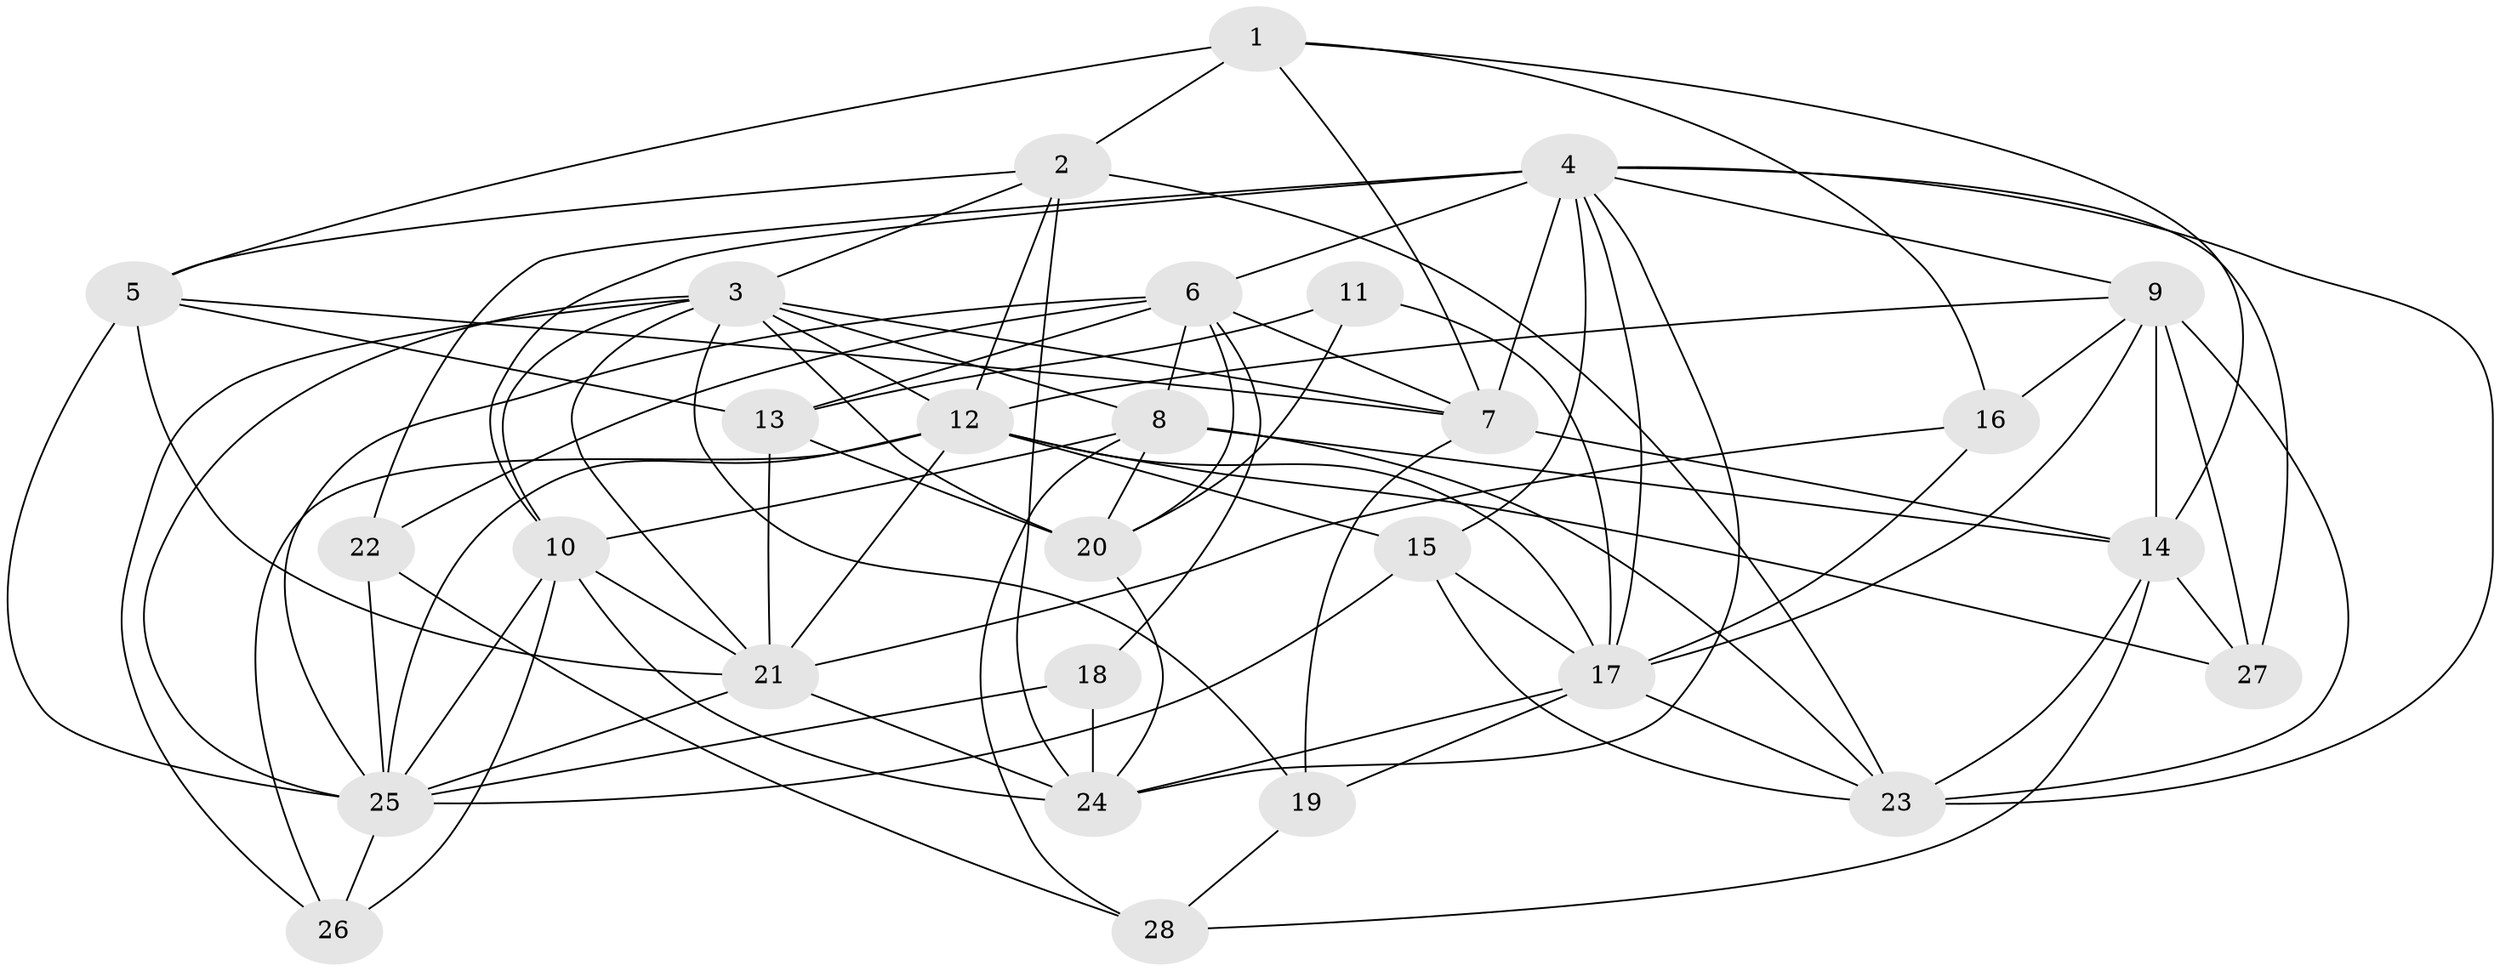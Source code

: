 // original degree distribution, {4: 1.0}
// Generated by graph-tools (version 1.1) at 2025/53/03/04/25 22:53:34]
// undirected, 28 vertices, 88 edges
graph export_dot {
  node [color=gray90,style=filled];
  1;
  2;
  3;
  4;
  5;
  6;
  7;
  8;
  9;
  10;
  11;
  12;
  13;
  14;
  15;
  16;
  17;
  18;
  19;
  20;
  21;
  22;
  23;
  24;
  25;
  26;
  27;
  28;
  1 -- 2 [weight=1.0];
  1 -- 5 [weight=2.0];
  1 -- 7 [weight=1.0];
  1 -- 14 [weight=1.0];
  1 -- 16 [weight=1.0];
  2 -- 3 [weight=1.0];
  2 -- 5 [weight=1.0];
  2 -- 12 [weight=1.0];
  2 -- 23 [weight=1.0];
  2 -- 24 [weight=3.0];
  3 -- 7 [weight=1.0];
  3 -- 8 [weight=1.0];
  3 -- 10 [weight=1.0];
  3 -- 12 [weight=2.0];
  3 -- 19 [weight=2.0];
  3 -- 20 [weight=1.0];
  3 -- 21 [weight=1.0];
  3 -- 25 [weight=1.0];
  3 -- 26 [weight=1.0];
  4 -- 6 [weight=1.0];
  4 -- 7 [weight=2.0];
  4 -- 9 [weight=1.0];
  4 -- 10 [weight=2.0];
  4 -- 15 [weight=1.0];
  4 -- 17 [weight=1.0];
  4 -- 22 [weight=1.0];
  4 -- 23 [weight=1.0];
  4 -- 24 [weight=1.0];
  4 -- 27 [weight=1.0];
  5 -- 7 [weight=1.0];
  5 -- 13 [weight=1.0];
  5 -- 21 [weight=2.0];
  5 -- 25 [weight=1.0];
  6 -- 7 [weight=1.0];
  6 -- 8 [weight=1.0];
  6 -- 13 [weight=2.0];
  6 -- 18 [weight=1.0];
  6 -- 20 [weight=2.0];
  6 -- 22 [weight=1.0];
  6 -- 25 [weight=1.0];
  7 -- 14 [weight=1.0];
  7 -- 19 [weight=1.0];
  8 -- 10 [weight=2.0];
  8 -- 14 [weight=1.0];
  8 -- 20 [weight=1.0];
  8 -- 23 [weight=1.0];
  8 -- 28 [weight=1.0];
  9 -- 12 [weight=1.0];
  9 -- 14 [weight=4.0];
  9 -- 16 [weight=1.0];
  9 -- 17 [weight=1.0];
  9 -- 23 [weight=1.0];
  9 -- 27 [weight=1.0];
  10 -- 21 [weight=4.0];
  10 -- 24 [weight=1.0];
  10 -- 25 [weight=1.0];
  10 -- 26 [weight=1.0];
  11 -- 13 [weight=1.0];
  11 -- 17 [weight=2.0];
  11 -- 20 [weight=1.0];
  12 -- 15 [weight=1.0];
  12 -- 17 [weight=1.0];
  12 -- 21 [weight=1.0];
  12 -- 25 [weight=1.0];
  12 -- 26 [weight=1.0];
  12 -- 27 [weight=1.0];
  13 -- 20 [weight=1.0];
  13 -- 21 [weight=1.0];
  14 -- 23 [weight=1.0];
  14 -- 27 [weight=1.0];
  14 -- 28 [weight=1.0];
  15 -- 17 [weight=1.0];
  15 -- 23 [weight=2.0];
  15 -- 25 [weight=1.0];
  16 -- 17 [weight=1.0];
  16 -- 21 [weight=1.0];
  17 -- 19 [weight=2.0];
  17 -- 23 [weight=1.0];
  17 -- 24 [weight=2.0];
  18 -- 24 [weight=2.0];
  18 -- 25 [weight=1.0];
  19 -- 28 [weight=1.0];
  20 -- 24 [weight=2.0];
  21 -- 24 [weight=1.0];
  21 -- 25 [weight=1.0];
  22 -- 25 [weight=1.0];
  22 -- 28 [weight=1.0];
  25 -- 26 [weight=1.0];
}
